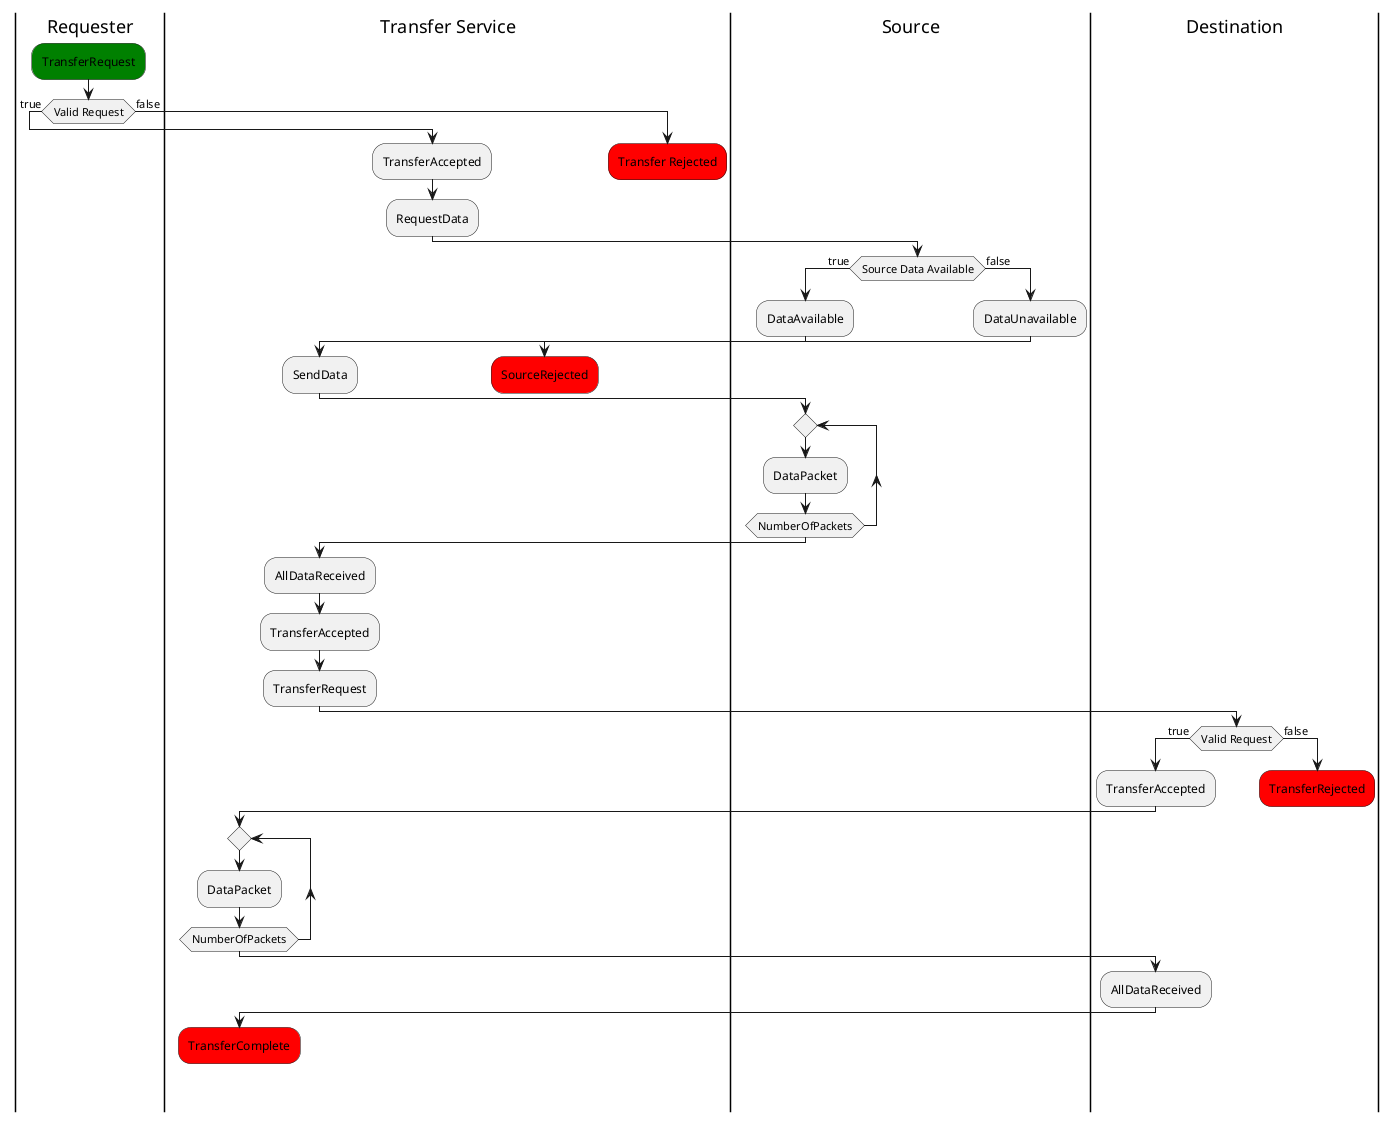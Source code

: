 @startuml
|Requester|
#green:TransferRequest;
if (Valid Request) then (true)
|Transfer Service|
  :TransferAccepted;
  :RequestData;
|Source|
  if (Source Data Available) then (true)
    :DataAvailable;
|Transfer Service|
    :SendData;
|Source|
    repeat
      :DataPacket;
    repeat while (NumberOfPackets)
|Transfer Service|
    :AllDataReceived;
    :TransferAccepted;
    :TransferRequest;
|Destination|
    if (Valid Request) then (true)
      :TransferAccepted;
|Transfer Service|
      repeat
        :DataPacket;
      repeat while (NumberOfPackets)
|Destination|
      :AllDataReceived;
|Transfer Service|
      #red:TransferComplete;
      detach
|Destination|
    else (false)
      #red:TransferRejected;
      detach
    endif  
|Source|
  else (false)
    :DataUnavailable;
|Transfer Service|
    #red:SourceRejected;
    detach
   endif     
else (false)
|Transfer Service|
  #red:Transfer Rejected;
  detach
endif
@enduml